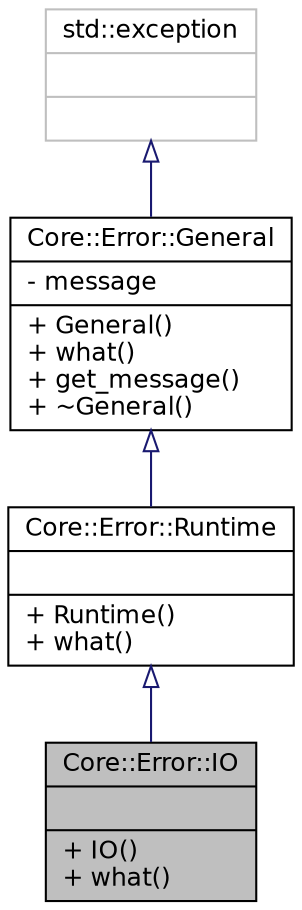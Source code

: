 digraph "Core::Error::IO"
{
 // INTERACTIVE_SVG=YES
  edge [fontname="Helvetica",fontsize="12",labelfontname="Helvetica",labelfontsize="12"];
  node [fontname="Helvetica",fontsize="12",shape=record];
  Node4 [label="{Core::Error::IO\n||+ IO()\l+ what()\l}",height=0.2,width=0.4,color="black", fillcolor="grey75", style="filled", fontcolor="black"];
  Node5 -> Node4 [dir="back",color="midnightblue",fontsize="12",style="solid",arrowtail="onormal",fontname="Helvetica"];
  Node5 [label="{Core::Error::Runtime\n||+ Runtime()\l+ what()\l}",height=0.2,width=0.4,color="black", fillcolor="white", style="filled",URL="$classCore_1_1Error_1_1Runtime.html",tooltip="Any runtime error. "];
  Node6 -> Node5 [dir="back",color="midnightblue",fontsize="12",style="solid",arrowtail="onormal",fontname="Helvetica"];
  Node6 [label="{Core::Error::General\n|- message\l|+ General()\l+ what()\l+ get_message()\l+ ~General()\l}",height=0.2,width=0.4,color="black", fillcolor="white", style="filled",URL="$classCore_1_1Error_1_1General.html",tooltip="The base class of all exceptions. "];
  Node7 -> Node6 [dir="back",color="midnightblue",fontsize="12",style="solid",arrowtail="onormal",fontname="Helvetica"];
  Node7 [label="{std::exception\n||}",height=0.2,width=0.4,color="grey75", fillcolor="white", style="filled"];
}

